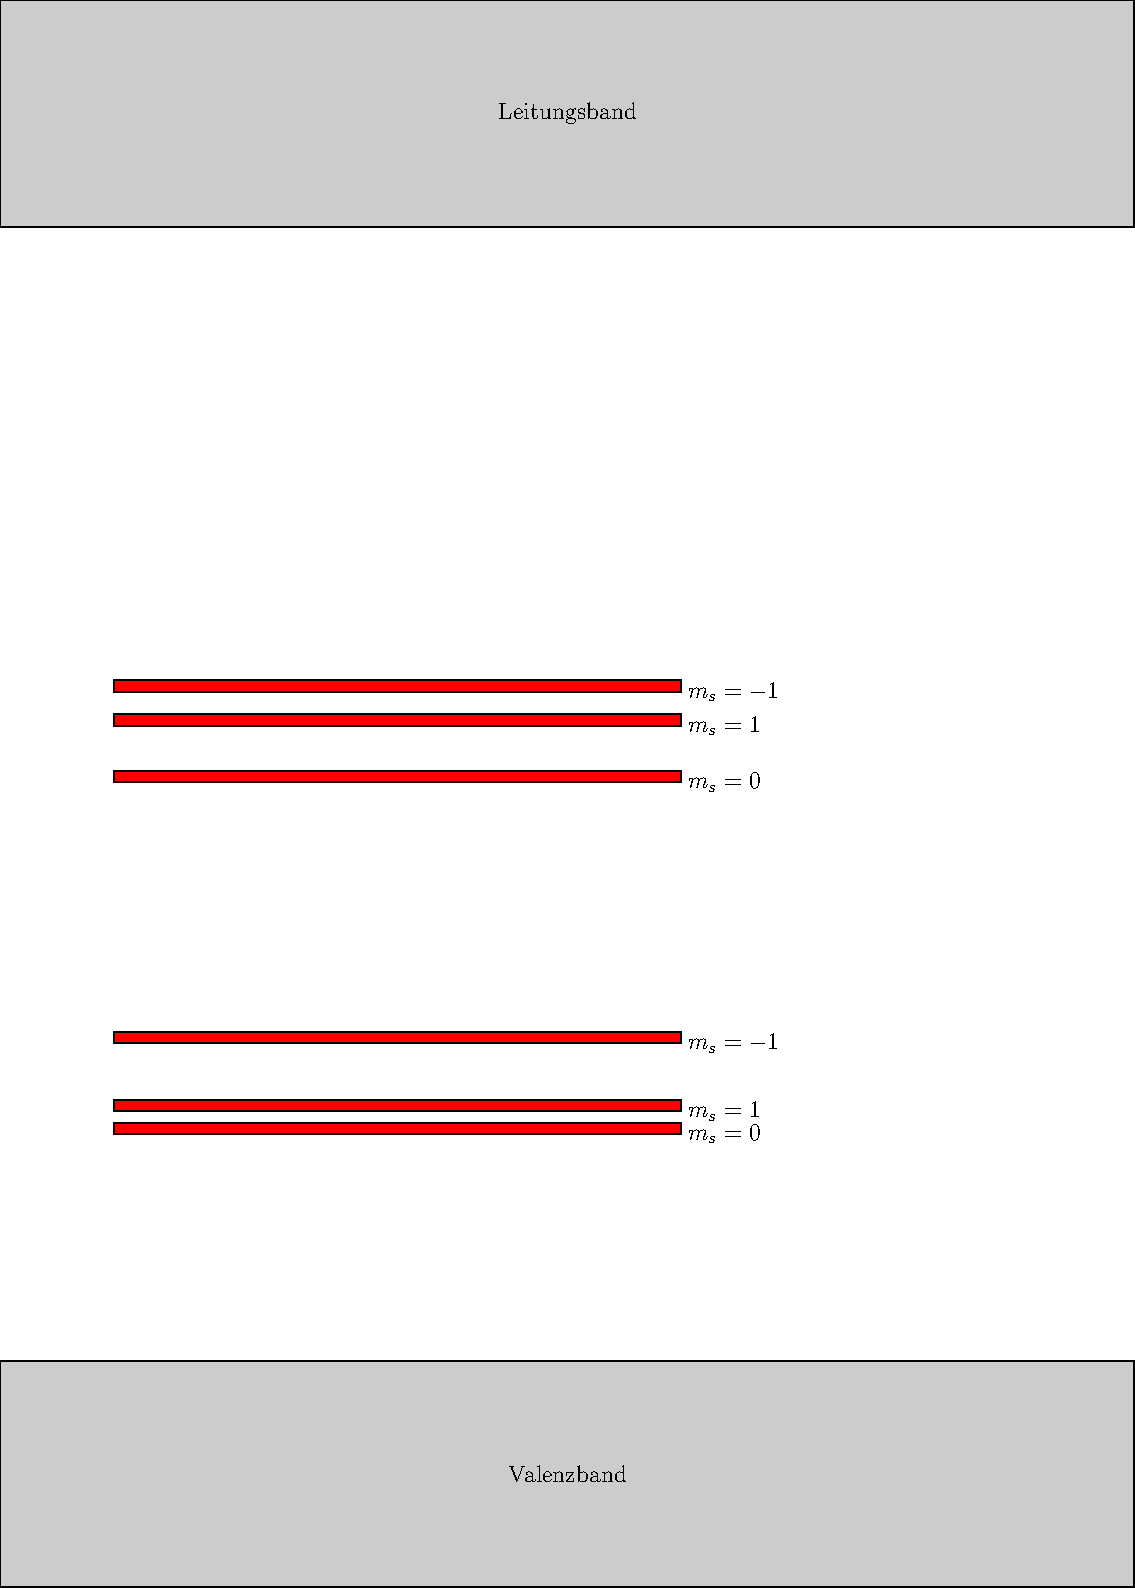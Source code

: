 /*******************/
/* MAIN PARAMETERS */
/*******************/

real ENERGIE_LB    = 0;
real ENERGIE_VB    = 0;

real OBERKANTE     = 100;
real UNTERKANTE    = 0;
real IMG_WIDTH     = 100;
real KANTEN_HEIGHT = 20;

string UNEXCITED_TITLE   = "A";
real UNEXCITED_VALUE_1   = 20;
string UNEXCITED_LABEL_1 = "$m_s = 0$";
real UNEXCITED_VALUE_2   = 22;
string UNEXCITED_LABEL_2 = "$m_s = 1$";
real UNEXCITED_VALUE_3   = 28;
string UNEXCITED_LABEL_3 = "$m_s = -1$";

string EXCITED_TITLE     = "C";
real EXCITED_VALUE_1     = 51;
string EXCITED_LABEL_1   = "$m_s = 0$";
real EXCITED_VALUE_2     = 56;
string EXCITED_LABEL_2   = "$m_s = 1$";
real EXCITED_VALUE_3     = 59;
string EXCITED_LABEL_3   = "$m_s = -1$";

//size(5cm,5cm);
unitsize(.2cm);


struct state {
  real value;
  string label;
  real DASH_WIDTH  = 50;
  real DASH_HEIGHT = 1;
  real X_COORD     = 10;
  pair getMiddlePoint (  ){
    real x,y;
    x = X_COORD+(DASH_WIDTH)/2;
    y = value + (DASH_HEIGHT)/2;
    return (x,y);
  };
  void draw (){
    filldraw(box((X_COORD,value),(X_COORD+DASH_WIDTH,value+DASH_HEIGHT)),red);
    label(label, (X_COORD+DASH_WIDTH,value), E);
  };
};
struct states {
  state[] states;
  string title     = "";
  pair getMiddlePoint (  ){
    real x,y;
    real[] Y,X;
    pair middle_point;
    for ( state s : states ) {
      middle_point = s.getMiddlePoint();
      Y.push(middle_point.y);
      X.push(middle_point.x);
    };
    x = sum(X)/X.length;
    y = sum(Y)/Y.length;
    return (x,y);
  };
  void draw (){
    for ( state s : states ) {
      s.draw();
    }
  };
};


state unex_state1, unex_state2, unex_state3;
state[] unex_group = {unex_state1, unex_state2, unex_state3};
states unexcited_triplet;
unex_state1.value = UNEXCITED_VALUE_1;
unex_state1.label = UNEXCITED_LABEL_1;
unex_state2.value = UNEXCITED_VALUE_2;
unex_state2.label = UNEXCITED_LABEL_2;
unex_state3.value = UNEXCITED_VALUE_3;
unex_state3.label = UNEXCITED_LABEL_3;
unexcited_triplet.states = unex_group;


state ex_state1, ex_state2, ex_state3;
state[] ex_group = {ex_state1, ex_state2, ex_state3};
states excited_triplet;
ex_state1.value = EXCITED_VALUE_1;
ex_state1.label = EXCITED_LABEL_1;
ex_state2.value = EXCITED_VALUE_2;
ex_state2.label = EXCITED_LABEL_2;
ex_state3.value = EXCITED_VALUE_3;
ex_state3.label = EXCITED_LABEL_3;
excited_triplet.states = ex_group;


states[] all_states = {unexcited_triplet, excited_triplet};
for ( states group : all_states ) {
  group.draw();
  //for ( state s : group.states ) {
    //dot(s.getMiddlePoint());
  //}
  //dot(group.getMiddlePoint());
}


label("Leitungsband" , (IMG_WIDTH/2 , OBERKANTE+(KANTEN_HEIGHT)/2));
label("Valenzband"   , (IMG_WIDTH/2 , (UNTERKANTE-KANTEN_HEIGHT)/2));

path UNTERKANTE_BOX = box((0 , UNTERKANTE) , (IMG_WIDTH , UNTERKANTE - KANTEN_HEIGHT));
path OBERKANTE_BOX  = box((0 , OBERKANTE)  , (IMG_WIDTH , OBERKANTE + KANTEN_HEIGHT));

filldraw(OBERKANTE_BOX  , .8*white);
filldraw(UNTERKANTE_BOX , .8*white);



